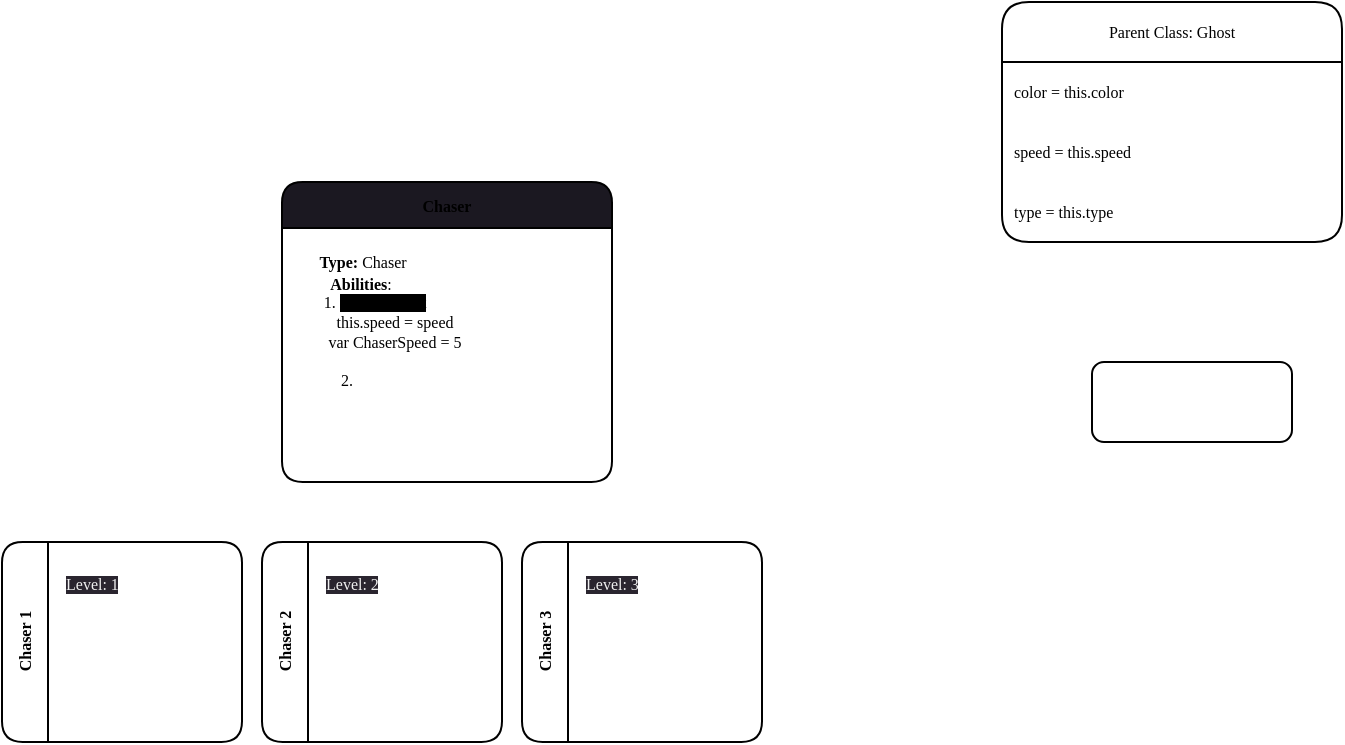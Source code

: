 <mxfile>
    <diagram id="3hkoi7SlH17F2ftz7Re7" name="Page-1">
        <mxGraphModel dx="1337" dy="1527" grid="1" gridSize="10" guides="1" tooltips="1" connect="1" arrows="1" fold="1" page="1" pageScale="1" pageWidth="850" pageHeight="1100" math="0" shadow="0">
            <root>
                <mxCell id="0"/>
                <mxCell id="1" parent="0"/>
                <mxCell id="19" value="Parent Class: Ghost" style="swimlane;fontStyle=0;childLayout=stackLayout;horizontal=1;startSize=30;horizontalStack=0;resizeParent=1;resizeParentMax=0;resizeLast=0;collapsible=1;marginBottom=0;whiteSpace=wrap;html=1;rounded=1;shadow=0;glass=0;sketch=0;fontFamily=Lucida Console;fontSize=8;swimlaneFillColor=default;" vertex="1" parent="1">
                    <mxGeometry x="280" y="-160" width="170" height="120" as="geometry"/>
                </mxCell>
                <mxCell id="20" value="color = this.color" style="text;strokeColor=none;fillColor=none;align=left;verticalAlign=middle;spacingLeft=4;spacingRight=4;overflow=hidden;points=[[0,0.5],[1,0.5]];portConstraint=eastwest;rotatable=0;whiteSpace=wrap;html=1;rounded=1;shadow=0;glass=0;sketch=0;fontFamily=Lucida Console;fontSize=8;" vertex="1" parent="19">
                    <mxGeometry y="30" width="170" height="30" as="geometry"/>
                </mxCell>
                <mxCell id="21" value="speed = this.speed" style="text;strokeColor=none;fillColor=none;align=left;verticalAlign=middle;spacingLeft=4;spacingRight=4;overflow=hidden;points=[[0,0.5],[1,0.5]];portConstraint=eastwest;rotatable=0;whiteSpace=wrap;html=1;rounded=1;shadow=0;glass=0;sketch=0;fontFamily=Lucida Console;fontSize=8;" vertex="1" parent="19">
                    <mxGeometry y="60" width="170" height="30" as="geometry"/>
                </mxCell>
                <mxCell id="22" value="type = this.type" style="text;strokeColor=none;fillColor=none;align=left;verticalAlign=middle;spacingLeft=4;spacingRight=4;overflow=hidden;points=[[0,0.5],[1,0.5]];portConstraint=eastwest;rotatable=0;whiteSpace=wrap;html=1;rounded=1;shadow=0;glass=0;sketch=0;fontFamily=Lucida Console;fontSize=8;" vertex="1" parent="19">
                    <mxGeometry y="90" width="170" height="30" as="geometry"/>
                </mxCell>
                <mxCell id="23" value="Chaser 1" style="swimlane;horizontal=0;whiteSpace=wrap;html=1;rounded=1;shadow=0;glass=0;sketch=0;fontFamily=Lucida Console;fontSize=8;" vertex="1" parent="1">
                    <mxGeometry x="-220" y="110" width="120" height="100" as="geometry"/>
                </mxCell>
                <mxCell id="37" value="&lt;span style=&quot;color: rgb(240, 240, 240); font-family: &amp;quot;Lucida Console&amp;quot;; font-size: 8px; font-style: normal; font-variant-ligatures: normal; font-variant-caps: normal; font-weight: 400; letter-spacing: normal; orphans: 2; text-align: center; text-indent: 0px; text-transform: none; widows: 2; word-spacing: 0px; -webkit-text-stroke-width: 0px; background-color: rgb(42, 37, 47); text-decoration-thickness: initial; text-decoration-style: initial; text-decoration-color: initial; float: none; display: inline !important;&quot;&gt;Level: 1&lt;/span&gt;" style="text;whiteSpace=wrap;html=1;fontSize=8;fontFamily=Lucida Console;" vertex="1" parent="23">
                    <mxGeometry x="30" y="10" width="90" height="30" as="geometry"/>
                </mxCell>
                <mxCell id="24" value="Chaser 2" style="swimlane;horizontal=0;whiteSpace=wrap;html=1;rounded=1;shadow=0;glass=0;sketch=0;fontFamily=Lucida Console;fontSize=8;" vertex="1" parent="1">
                    <mxGeometry x="-90" y="110" width="120" height="100" as="geometry"/>
                </mxCell>
                <mxCell id="38" value="&lt;span style=&quot;color: rgb(240, 240, 240); font-family: &amp;quot;Lucida Console&amp;quot;; font-size: 8px; font-style: normal; font-variant-ligatures: normal; font-variant-caps: normal; font-weight: 400; letter-spacing: normal; orphans: 2; text-align: center; text-indent: 0px; text-transform: none; widows: 2; word-spacing: 0px; -webkit-text-stroke-width: 0px; background-color: rgb(42, 37, 47); text-decoration-thickness: initial; text-decoration-style: initial; text-decoration-color: initial; float: none; display: inline !important;&quot;&gt;Level: 2&lt;/span&gt;" style="text;whiteSpace=wrap;html=1;fontSize=8;fontFamily=Lucida Console;" vertex="1" parent="24">
                    <mxGeometry x="30" y="10" width="90" height="30" as="geometry"/>
                </mxCell>
                <mxCell id="25" value="Chaser 3" style="swimlane;horizontal=0;whiteSpace=wrap;html=1;rounded=1;shadow=0;glass=0;sketch=0;fontFamily=Lucida Console;fontSize=8;" vertex="1" parent="1">
                    <mxGeometry x="40" y="110" width="120" height="100" as="geometry"/>
                </mxCell>
                <mxCell id="39" value="&lt;span style=&quot;color: rgb(240, 240, 240); font-family: &amp;quot;Lucida Console&amp;quot;; font-size: 8px; font-style: normal; font-variant-ligatures: normal; font-variant-caps: normal; font-weight: 400; letter-spacing: normal; orphans: 2; text-align: center; text-indent: 0px; text-transform: none; widows: 2; word-spacing: 0px; -webkit-text-stroke-width: 0px; background-color: rgb(42, 37, 47); text-decoration-thickness: initial; text-decoration-style: initial; text-decoration-color: initial; float: none; display: inline !important;&quot;&gt;Level: 3&lt;/span&gt;" style="text;whiteSpace=wrap;html=1;fontSize=8;fontFamily=Lucida Console;" vertex="1" parent="25">
                    <mxGeometry x="30" y="10" width="90" height="30" as="geometry"/>
                </mxCell>
                <mxCell id="26" value="&lt;font face=&quot;Lucida Console&quot;&gt;&lt;br&gt;&lt;/font&gt;" style="rounded=1;whiteSpace=wrap;html=1;glass=0;shadow=0;" vertex="1" parent="1">
                    <mxGeometry x="325" y="20" width="100" height="40" as="geometry"/>
                </mxCell>
                <mxCell id="31" value="Chaser" style="swimlane;whiteSpace=wrap;html=1;rounded=1;shadow=0;glass=0;sketch=0;fontFamily=Lucida Console;fontSize=8;fillColor=#1b1821;swimlaneFillColor=default;gradientColor=none;" vertex="1" parent="1">
                    <mxGeometry x="-80" y="-70" width="165" height="150" as="geometry"/>
                </mxCell>
                <mxCell id="33" value="&lt;b&gt;Abilities&lt;/b&gt;:&amp;nbsp;&lt;br&gt;&lt;span style=&quot;white-space: pre;&quot;&gt;&#9;&lt;/span&gt;1.&amp;nbsp;&lt;span style=&quot;background-color: rgb(0, 0, 0);&quot;&gt;Fastest Ghost&lt;/span&gt;&amp;nbsp;&amp;nbsp;&lt;br&gt;&lt;span style=&quot;white-space: pre;&quot;&gt;&#9;&lt;span style=&quot;white-space: pre;&quot;&gt;&#9;&lt;/span&gt;&lt;/span&gt;this.speed = speed&lt;br&gt;&lt;span style=&quot;white-space: pre;&quot;&gt;&#9;&lt;/span&gt;&lt;span style=&quot;white-space: pre;&quot;&gt;&#9;&lt;/span&gt;var ChaserSpeed = 5&lt;br&gt;&lt;br&gt;2.&amp;nbsp; &amp;nbsp; &amp;nbsp; &amp;nbsp;&amp;nbsp;" style="text;html=1;align=center;verticalAlign=middle;resizable=0;points=[];autosize=1;strokeColor=none;fillColor=none;fontSize=8;fontFamily=Lucida Console;" vertex="1" parent="31">
                    <mxGeometry x="-55" y="40" width="190" height="70" as="geometry"/>
                </mxCell>
                <mxCell id="32" value="&lt;b&gt;Type:&lt;/b&gt; Chaser" style="text;html=1;align=center;verticalAlign=middle;resizable=0;points=[];autosize=1;strokeColor=none;fillColor=none;fontSize=8;fontFamily=Lucida Console;" vertex="1" parent="31">
                    <mxGeometry y="30" width="80" height="20" as="geometry"/>
                </mxCell>
            </root>
        </mxGraphModel>
    </diagram>
</mxfile>